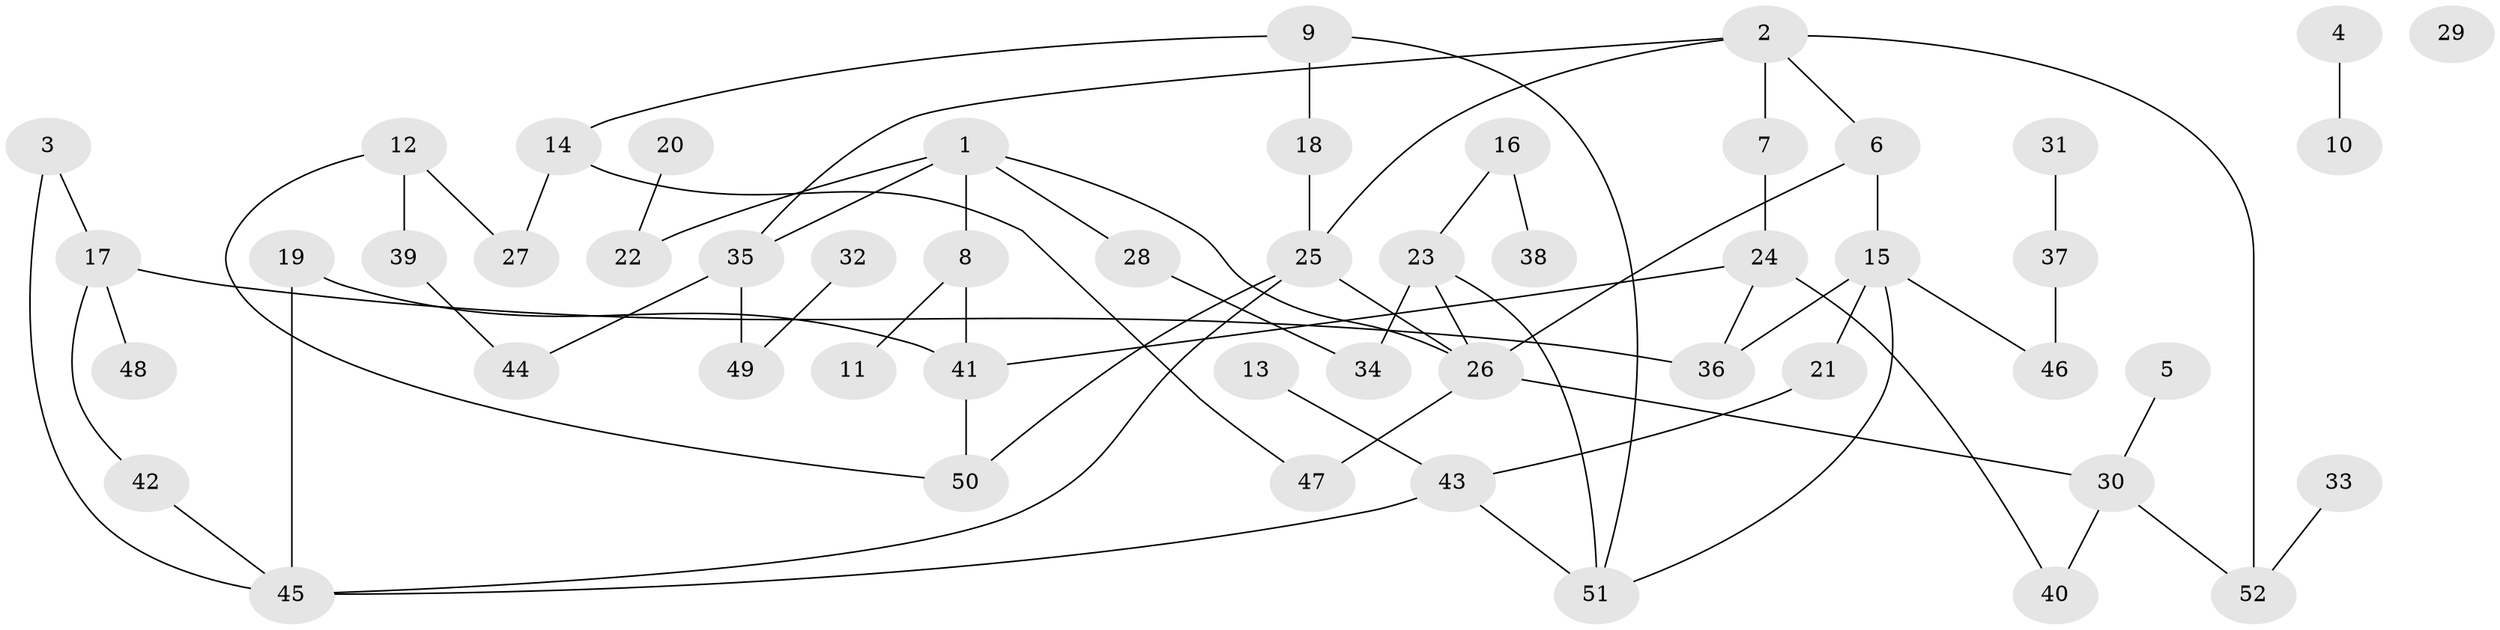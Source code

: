 // Generated by graph-tools (version 1.1) at 2025/33/03/09/25 02:33:39]
// undirected, 52 vertices, 67 edges
graph export_dot {
graph [start="1"]
  node [color=gray90,style=filled];
  1;
  2;
  3;
  4;
  5;
  6;
  7;
  8;
  9;
  10;
  11;
  12;
  13;
  14;
  15;
  16;
  17;
  18;
  19;
  20;
  21;
  22;
  23;
  24;
  25;
  26;
  27;
  28;
  29;
  30;
  31;
  32;
  33;
  34;
  35;
  36;
  37;
  38;
  39;
  40;
  41;
  42;
  43;
  44;
  45;
  46;
  47;
  48;
  49;
  50;
  51;
  52;
  1 -- 8;
  1 -- 22;
  1 -- 26;
  1 -- 28;
  1 -- 35;
  2 -- 6;
  2 -- 7;
  2 -- 25;
  2 -- 35;
  2 -- 52;
  3 -- 17;
  3 -- 45;
  4 -- 10;
  5 -- 30;
  6 -- 15;
  6 -- 26;
  7 -- 24;
  8 -- 11;
  8 -- 41;
  9 -- 14;
  9 -- 18;
  9 -- 51;
  12 -- 27;
  12 -- 39;
  12 -- 50;
  13 -- 43;
  14 -- 27;
  14 -- 47;
  15 -- 21;
  15 -- 36;
  15 -- 46;
  15 -- 51;
  16 -- 23;
  16 -- 38;
  17 -- 36;
  17 -- 42;
  17 -- 48;
  18 -- 25;
  19 -- 41;
  19 -- 45;
  20 -- 22;
  21 -- 43;
  23 -- 26;
  23 -- 34;
  23 -- 51;
  24 -- 36;
  24 -- 40;
  24 -- 41;
  25 -- 26;
  25 -- 45;
  25 -- 50;
  26 -- 30;
  26 -- 47;
  28 -- 34;
  30 -- 40;
  30 -- 52;
  31 -- 37;
  32 -- 49;
  33 -- 52;
  35 -- 44;
  35 -- 49;
  37 -- 46;
  39 -- 44;
  41 -- 50;
  42 -- 45;
  43 -- 45;
  43 -- 51;
}
